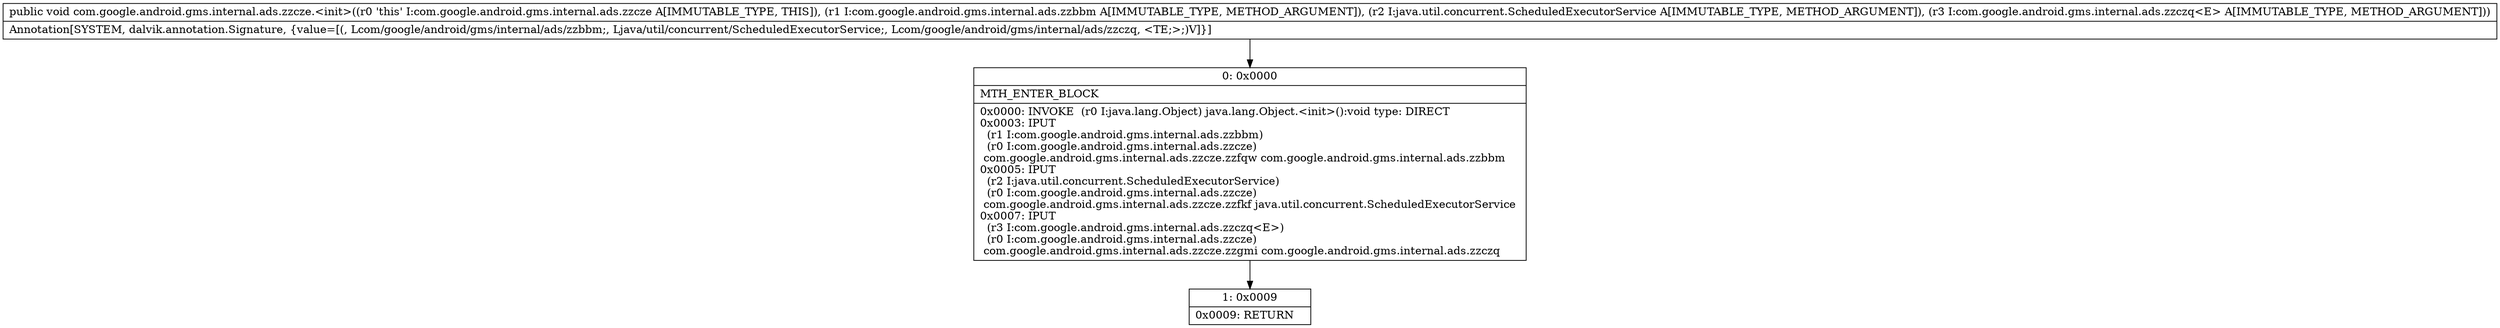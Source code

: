 digraph "CFG forcom.google.android.gms.internal.ads.zzcze.\<init\>(Lcom\/google\/android\/gms\/internal\/ads\/zzbbm;Ljava\/util\/concurrent\/ScheduledExecutorService;Lcom\/google\/android\/gms\/internal\/ads\/zzczq;)V" {
Node_0 [shape=record,label="{0\:\ 0x0000|MTH_ENTER_BLOCK\l|0x0000: INVOKE  (r0 I:java.lang.Object) java.lang.Object.\<init\>():void type: DIRECT \l0x0003: IPUT  \l  (r1 I:com.google.android.gms.internal.ads.zzbbm)\l  (r0 I:com.google.android.gms.internal.ads.zzcze)\l com.google.android.gms.internal.ads.zzcze.zzfqw com.google.android.gms.internal.ads.zzbbm \l0x0005: IPUT  \l  (r2 I:java.util.concurrent.ScheduledExecutorService)\l  (r0 I:com.google.android.gms.internal.ads.zzcze)\l com.google.android.gms.internal.ads.zzcze.zzfkf java.util.concurrent.ScheduledExecutorService \l0x0007: IPUT  \l  (r3 I:com.google.android.gms.internal.ads.zzczq\<E\>)\l  (r0 I:com.google.android.gms.internal.ads.zzcze)\l com.google.android.gms.internal.ads.zzcze.zzgmi com.google.android.gms.internal.ads.zzczq \l}"];
Node_1 [shape=record,label="{1\:\ 0x0009|0x0009: RETURN   \l}"];
MethodNode[shape=record,label="{public void com.google.android.gms.internal.ads.zzcze.\<init\>((r0 'this' I:com.google.android.gms.internal.ads.zzcze A[IMMUTABLE_TYPE, THIS]), (r1 I:com.google.android.gms.internal.ads.zzbbm A[IMMUTABLE_TYPE, METHOD_ARGUMENT]), (r2 I:java.util.concurrent.ScheduledExecutorService A[IMMUTABLE_TYPE, METHOD_ARGUMENT]), (r3 I:com.google.android.gms.internal.ads.zzczq\<E\> A[IMMUTABLE_TYPE, METHOD_ARGUMENT]))  | Annotation[SYSTEM, dalvik.annotation.Signature, \{value=[(, Lcom\/google\/android\/gms\/internal\/ads\/zzbbm;, Ljava\/util\/concurrent\/ScheduledExecutorService;, Lcom\/google\/android\/gms\/internal\/ads\/zzczq, \<TE;\>;)V]\}]\l}"];
MethodNode -> Node_0;
Node_0 -> Node_1;
}

